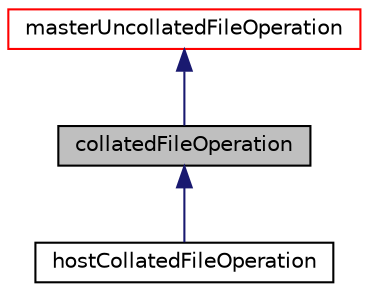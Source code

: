 digraph "collatedFileOperation"
{
  bgcolor="transparent";
  edge [fontname="Helvetica",fontsize="10",labelfontname="Helvetica",labelfontsize="10"];
  node [fontname="Helvetica",fontsize="10",shape=record];
  Node1 [label="collatedFileOperation",height=0.2,width=0.4,color="black", fillcolor="grey75", style="filled" fontcolor="black"];
  Node2 -> Node1 [dir="back",color="midnightblue",fontsize="10",style="solid",fontname="Helvetica"];
  Node2 [label="masterUncollatedFileOperation",height=0.2,width=0.4,color="red",URL="$classFoam_1_1fileOperations_1_1masterUncollatedFileOperation.html",tooltip="fileOperations that performs all file operations on the master processor. Requires the calls to be pa..."];
  Node1 -> Node3 [dir="back",color="midnightblue",fontsize="10",style="solid",fontname="Helvetica"];
  Node3 [label="hostCollatedFileOperation",height=0.2,width=0.4,color="black",URL="$classFoam_1_1fileOperations_1_1hostCollatedFileOperation.html",tooltip="Version of collatedFileOperation with multiple read/write ranks. "];
}
